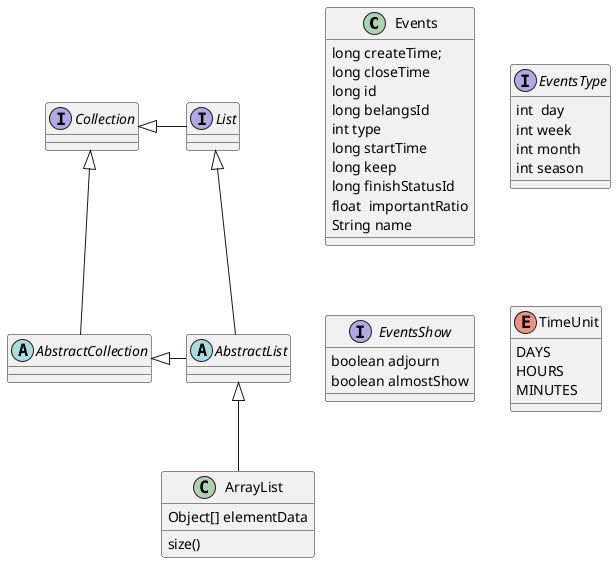 @startuml
class Events{
long createTime;
long closeTime
long id
long belangsId
int type
long startTime
long keep
long finishStatusId
float  importantRatio
String name

}
interface EventsType{
int  day
int week
int month
int season
}
interface EventsShow{
boolean adjourn
boolean almostShow

}

abstract class AbstractList
abstract AbstractCollection
interface List
interface Collection

List <|-- AbstractList
Collection <|-- AbstractCollection

Collection <|- List
AbstractCollection <|- AbstractList
AbstractList <|-- ArrayList

class ArrayList {
Object[] elementData
size()
}

enum TimeUnit {
DAYS
HOURS
MINUTES
}

@enduml